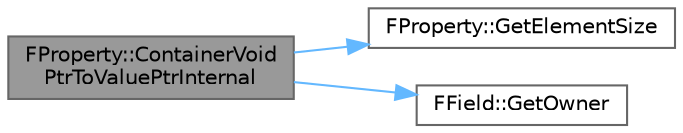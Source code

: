 digraph "FProperty::ContainerVoidPtrToValuePtrInternal"
{
 // INTERACTIVE_SVG=YES
 // LATEX_PDF_SIZE
  bgcolor="transparent";
  edge [fontname=Helvetica,fontsize=10,labelfontname=Helvetica,labelfontsize=10];
  node [fontname=Helvetica,fontsize=10,shape=box,height=0.2,width=0.4];
  rankdir="LR";
  Node1 [id="Node000001",label="FProperty::ContainerVoid\lPtrToValuePtrInternal",height=0.2,width=0.4,color="gray40", fillcolor="grey60", style="filled", fontcolor="black",tooltip=" "];
  Node1 -> Node2 [id="edge1_Node000001_Node000002",color="steelblue1",style="solid",tooltip=" "];
  Node2 [id="Node000002",label="FProperty::GetElementSize",height=0.2,width=0.4,color="grey40", fillcolor="white", style="filled",URL="$d9/dbc/classFProperty.html#a700f3251fe6ee7fcb4f92f1c04dfba02",tooltip=" "];
  Node1 -> Node3 [id="edge2_Node000001_Node000003",color="steelblue1",style="solid",tooltip=" "];
  Node3 [id="Node000003",label="FField::GetOwner",height=0.2,width=0.4,color="grey40", fillcolor="white", style="filled",URL="$d5/d7d/classFField.html#a3858b6ce3316edacd8be017a03d9b367",tooltip=" "];
}
